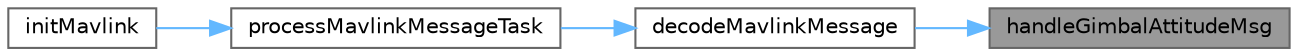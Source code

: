 digraph "handleGimbalAttitudeMsg"
{
 // LATEX_PDF_SIZE
  bgcolor="transparent";
  edge [fontname=Helvetica,fontsize=10,labelfontname=Helvetica,labelfontsize=10];
  node [fontname=Helvetica,fontsize=10,shape=box,height=0.2,width=0.4];
  rankdir="RL";
  Node1 [id="Node000001",label="handleGimbalAttitudeMsg",height=0.2,width=0.4,color="gray40", fillcolor="grey60", style="filled", fontcolor="black",tooltip="Verabreitet die Gimba-Attitude Message. Sendet die Ausrichtung per RTOS-Queue ans Ziel-Quaternion."];
  Node1 -> Node2 [id="edge1_Node000001_Node000002",dir="back",color="steelblue1",style="solid",tooltip=" "];
  Node2 [id="Node000002",label="decodeMavlinkMessage",height=0.2,width=0.4,color="grey40", fillcolor="white", style="filled",URL="$mavlink_handler_8c.html#a5377aa149341f8ca60f6f2141d43de33",tooltip="Decodiert eine Mavlink-Message. Decodiert eine Mavlink-Message und verarbietet diese entsprechend wei..."];
  Node2 -> Node3 [id="edge2_Node000002_Node000003",dir="back",color="steelblue1",style="solid",tooltip=" "];
  Node3 [id="Node000003",label="processMavlinkMessageTask",height=0.2,width=0.4,color="grey40", fillcolor="white", style="filled",URL="$mavlink_handler_8c.html#aa808261c7ed482f4ff9cadce18f4cd75",tooltip="Verarbeitet eine empfange Nachricht. Sobald eine Nachricht in der Queue empfangen wird,..."];
  Node3 -> Node4 [id="edge3_Node000003_Node000004",dir="back",color="steelblue1",style="solid",tooltip=" "];
  Node4 [id="Node000004",label="initMavlink",height=0.2,width=0.4,color="grey40", fillcolor="white", style="filled",URL="$mavlink_handler_8c.html#a87933ea7bd4867a8c67e50da6f3cc917",tooltip="Startet die Mavlink-Kommunikation Es werden alle RTOS-Task initalisiert und gestartet."];
}
